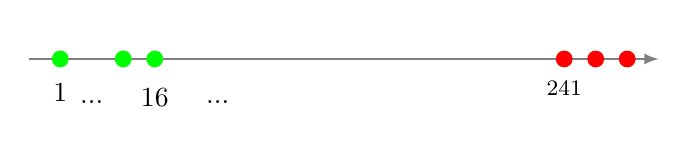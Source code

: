 \begin{tikzpicture}[node distance=0.1cm,>=latex,scale=0.4, dot/.style={circle,inner sep=1pt,fill,label={#1}, name=#1}]

\draw [xshift=1cm] node[circle,fill,inner sep=8pt, color = white, label=below:$...$] {};
\draw [xshift=5cm] node[circle,fill,inner sep=8pt, color = white, label=below:$...$] {};
\draw [xshift=16cm] node[circle,fill,inner sep=3pt, color = white, label=below:\footnotesize{$241$}] {};

\draw[gray,thick,->] ({-1}, 0) -- (19, 0) {};

\tikzstyle{every node}=[draw,shape=circle]

\draw [xshift=0cm] node[circle,fill,color=green,inner sep=2pt,label=below:$1$]{};
\draw [xshift=2cm] node[circle,fill,color=green,inner sep=2pt]{};
\draw [xshift=3cm] node[circle,fill,color=green,inner sep=2pt,label=below:$16$]{};

\draw [xshift=16cm] node[circle,fill,color=red,inner sep=2pt]{};
\draw [xshift=17cm] node[circle,fill,color=red,inner sep=2pt]{};
\draw [xshift=18cm] node[circle,fill,color=red,inner sep=2pt]{};
%,label=below:$155 117 520$
\end{tikzpicture}
